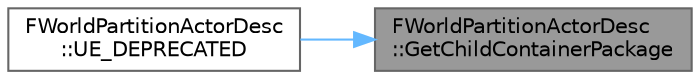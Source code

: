 digraph "FWorldPartitionActorDesc::GetChildContainerPackage"
{
 // INTERACTIVE_SVG=YES
 // LATEX_PDF_SIZE
  bgcolor="transparent";
  edge [fontname=Helvetica,fontsize=10,labelfontname=Helvetica,labelfontsize=10];
  node [fontname=Helvetica,fontsize=10,shape=box,height=0.2,width=0.4];
  rankdir="RL";
  Node1 [id="Node000001",label="FWorldPartitionActorDesc\l::GetChildContainerPackage",height=0.2,width=0.4,color="gray40", fillcolor="grey60", style="filled", fontcolor="black",tooltip=" "];
  Node1 -> Node2 [id="edge1_Node000001_Node000002",dir="back",color="steelblue1",style="solid",tooltip=" "];
  Node2 [id="Node000002",label="FWorldPartitionActorDesc\l::UE_DEPRECATED",height=0.2,width=0.4,color="grey40", fillcolor="white", style="filled",URL="$da/d0e/classFWorldPartitionActorDesc.html#afce5f6921adbd373399d40e0214899fd",tooltip=" "];
}
